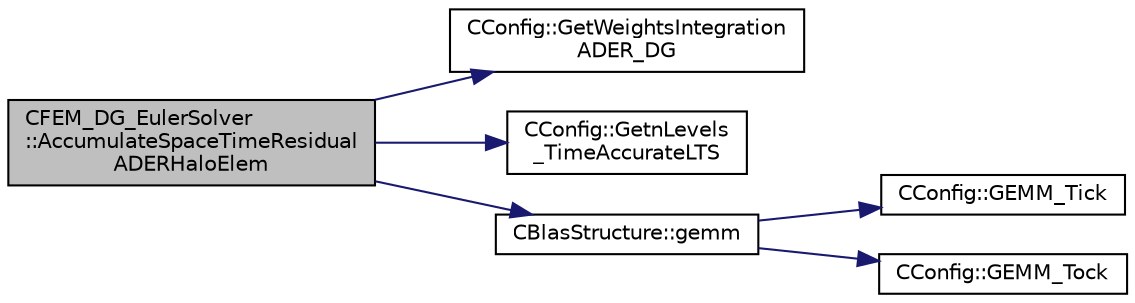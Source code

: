 digraph "CFEM_DG_EulerSolver::AccumulateSpaceTimeResidualADERHaloElem"
{
  edge [fontname="Helvetica",fontsize="10",labelfontname="Helvetica",labelfontsize="10"];
  node [fontname="Helvetica",fontsize="10",shape=record];
  rankdir="LR";
  Node379 [label="CFEM_DG_EulerSolver\l::AccumulateSpaceTimeResidual\lADERHaloElem",height=0.2,width=0.4,color="black", fillcolor="grey75", style="filled", fontcolor="black"];
  Node379 -> Node380 [color="midnightblue",fontsize="10",style="solid",fontname="Helvetica"];
  Node380 [label="CConfig::GetWeightsIntegration\lADER_DG",height=0.2,width=0.4,color="black", fillcolor="white", style="filled",URL="$class_c_config.html#ab61a5a25dc9a2d37c22d4744d26b690d",tooltip="Get the weights of the time integration points for ADER-DG. "];
  Node379 -> Node381 [color="midnightblue",fontsize="10",style="solid",fontname="Helvetica"];
  Node381 [label="CConfig::GetnLevels\l_TimeAccurateLTS",height=0.2,width=0.4,color="black", fillcolor="white", style="filled",URL="$class_c_config.html#a957e791919e7c6947131c06aedc7ff8d",tooltip="Get the number of time levels for time accurate local time stepping. "];
  Node379 -> Node382 [color="midnightblue",fontsize="10",style="solid",fontname="Helvetica"];
  Node382 [label="CBlasStructure::gemm",height=0.2,width=0.4,color="black", fillcolor="white", style="filled",URL="$class_c_blas_structure.html#a40a585307895af828a7f51cd0ccbf81d",tooltip="Function, which carries out a dense matrix product. It is a limited version of the BLAS gemm function..."];
  Node382 -> Node383 [color="midnightblue",fontsize="10",style="solid",fontname="Helvetica"];
  Node383 [label="CConfig::GEMM_Tick",height=0.2,width=0.4,color="black", fillcolor="white", style="filled",URL="$class_c_config.html#a2628e094b67a6d5cb410710aa00fa69b",tooltip="Start the timer for profiling subroutines. "];
  Node382 -> Node384 [color="midnightblue",fontsize="10",style="solid",fontname="Helvetica"];
  Node384 [label="CConfig::GEMM_Tock",height=0.2,width=0.4,color="black", fillcolor="white", style="filled",URL="$class_c_config.html#ae8d24548bd977c6a76e06ed9814418bb",tooltip="Stop the timer for the GEMM profiling and store results. "];
}
